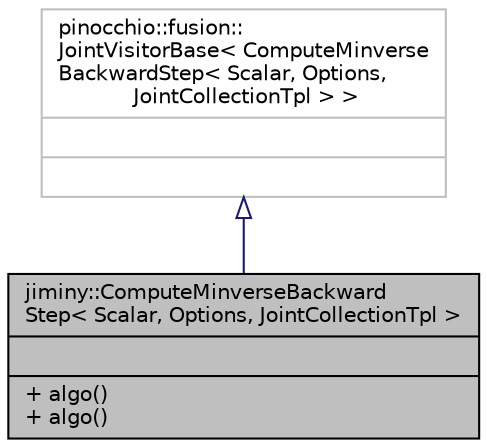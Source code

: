 digraph "jiminy::ComputeMinverseBackwardStep&lt; Scalar, Options, JointCollectionTpl &gt;"
{
  edge [fontname="Helvetica",fontsize="10",labelfontname="Helvetica",labelfontsize="10"];
  node [fontname="Helvetica",fontsize="10",shape=record];
  Node2 [label="{jiminy::ComputeMinverseBackward\lStep\< Scalar, Options, JointCollectionTpl \>\n||+ algo()\l+ algo()\l}",height=0.2,width=0.4,color="black", fillcolor="grey75", style="filled", fontcolor="black"];
  Node3 -> Node2 [dir="back",color="midnightblue",fontsize="10",style="solid",arrowtail="onormal",fontname="Helvetica"];
  Node3 [label="{pinocchio::fusion::\lJointVisitorBase\< ComputeMinverse\lBackwardStep\< Scalar, Options,\l JointCollectionTpl \> \>\n||}",height=0.2,width=0.4,color="grey75", fillcolor="white", style="filled"];
}
